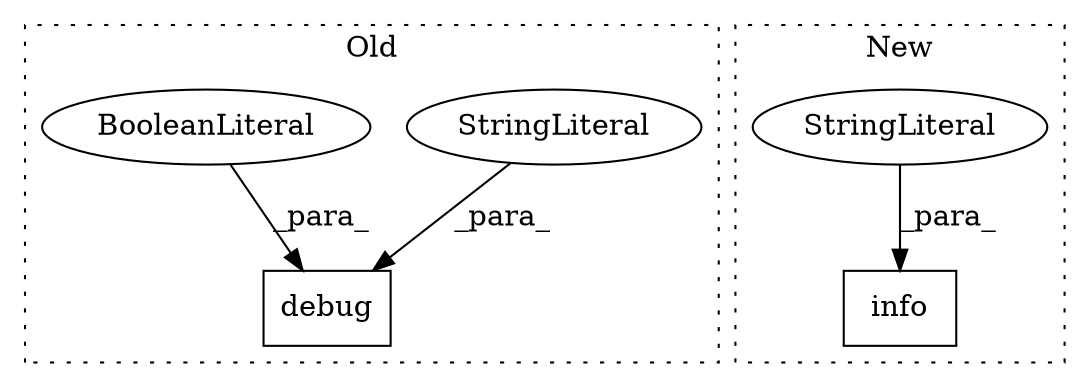 digraph G {
subgraph cluster0 {
1 [label="debug" a="32" s="1839,1884" l="6,1" shape="box"];
3 [label="StringLiteral" a="45" s="1845" l="34" shape="ellipse"];
5 [label="BooleanLiteral" a="9" s="1880" l="4" shape="ellipse"];
label = "Old";
style="dotted";
}
subgraph cluster1 {
2 [label="info" a="32" s="1860,1899" l="5,1" shape="box"];
4 [label="StringLiteral" a="45" s="1865" l="34" shape="ellipse"];
label = "New";
style="dotted";
}
3 -> 1 [label="_para_"];
4 -> 2 [label="_para_"];
5 -> 1 [label="_para_"];
}